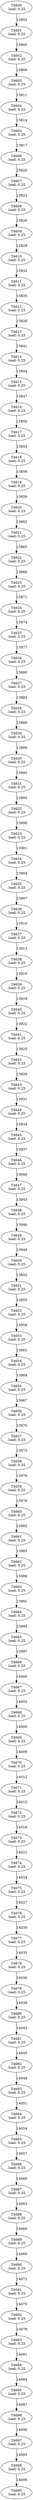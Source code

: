 digraph taskgraph {
	T4600 [label= "T4600\n load: 0.25"];
	T4601 [label= "T4601\n load: 0.25"];
	T4600 -> T4601[label=13802];
	T4602 [label= "T4602\n load: 0.25"];
	T4601 -> T4602[label=13805];
	T4603 [label= "T4603\n load: 0.25"];
	T4602 -> T4603[label=13808];
	T4604 [label= "T4604\n load: 0.25"];
	T4603 -> T4604[label=13811];
	T4605 [label= "T4605\n load: 0.25"];
	T4604 -> T4605[label=13814];
	T4606 [label= "T4606\n load: 0.25"];
	T4605 -> T4606[label=13817];
	T4607 [label= "T4607\n load: 0.25"];
	T4606 -> T4607[label=13820];
	T4608 [label= "T4608\n load: 0.25"];
	T4607 -> T4608[label=13823];
	T4609 [label= "T4609\n load: 0.25"];
	T4608 -> T4609[label=13826];
	T4610 [label= "T4610\n load: 0.25"];
	T4609 -> T4610[label=13829];
	T4611 [label= "T4611\n load: 0.25"];
	T4610 -> T4611[label=13832];
	T4612 [label= "T4612\n load: 0.25"];
	T4611 -> T4612[label=13835];
	T4613 [label= "T4613\n load: 0.25"];
	T4612 -> T4613[label=13838];
	T4614 [label= "T4614\n load: 0.25"];
	T4613 -> T4614[label=13841];
	T4615 [label= "T4615\n load: 0.25"];
	T4614 -> T4615[label=13844];
	T4616 [label= "T4616\n load: 0.25"];
	T4615 -> T4616[label=13847];
	T4617 [label= "T4617\n load: 0.25"];
	T4616 -> T4617[label=13850];
	T4618 [label= "T4618\n load: 0.25"];
	T4617 -> T4618[label=13853];
	T4619 [label= "T4619\n load: 0.25"];
	T4618 -> T4619[label=13856];
	T4620 [label= "T4620\n load: 0.25"];
	T4619 -> T4620[label=13859];
	T4621 [label= "T4621\n load: 0.25"];
	T4620 -> T4621[label=13862];
	T4622 [label= "T4622\n load: 0.25"];
	T4621 -> T4622[label=13865];
	T4623 [label= "T4623\n load: 0.25"];
	T4622 -> T4623[label=13868];
	T4624 [label= "T4624\n load: 0.25"];
	T4623 -> T4624[label=13871];
	T4625 [label= "T4625\n load: 0.25"];
	T4624 -> T4625[label=13874];
	T4626 [label= "T4626\n load: 0.25"];
	T4625 -> T4626[label=13877];
	T4627 [label= "T4627\n load: 0.25"];
	T4626 -> T4627[label=13880];
	T4628 [label= "T4628\n load: 0.25"];
	T4627 -> T4628[label=13883];
	T4629 [label= "T4629\n load: 0.25"];
	T4628 -> T4629[label=13886];
	T4630 [label= "T4630\n load: 0.25"];
	T4629 -> T4630[label=13889];
	T4631 [label= "T4631\n load: 0.25"];
	T4630 -> T4631[label=13892];
	T4632 [label= "T4632\n load: 0.25"];
	T4631 -> T4632[label=13895];
	T4633 [label= "T4633\n load: 0.25"];
	T4632 -> T4633[label=13898];
	T4634 [label= "T4634\n load: 0.25"];
	T4633 -> T4634[label=13901];
	T4635 [label= "T4635\n load: 0.25"];
	T4634 -> T4635[label=13904];
	T4636 [label= "T4636\n load: 0.25"];
	T4635 -> T4636[label=13907];
	T4637 [label= "T4637\n load: 0.25"];
	T4636 -> T4637[label=13910];
	T4638 [label= "T4638\n load: 0.25"];
	T4637 -> T4638[label=13913];
	T4639 [label= "T4639\n load: 0.25"];
	T4638 -> T4639[label=13916];
	T4640 [label= "T4640\n load: 0.25"];
	T4639 -> T4640[label=13919];
	T4641 [label= "T4641\n load: 0.25"];
	T4640 -> T4641[label=13922];
	T4642 [label= "T4642\n load: 0.25"];
	T4641 -> T4642[label=13925];
	T4643 [label= "T4643\n load: 0.25"];
	T4642 -> T4643[label=13928];
	T4644 [label= "T4644\n load: 0.25"];
	T4643 -> T4644[label=13931];
	T4645 [label= "T4645\n load: 0.25"];
	T4644 -> T4645[label=13934];
	T4646 [label= "T4646\n load: 0.25"];
	T4645 -> T4646[label=13937];
	T4647 [label= "T4647\n load: 0.25"];
	T4646 -> T4647[label=13940];
	T4648 [label= "T4648\n load: 0.25"];
	T4647 -> T4648[label=13943];
	T4649 [label= "T4649\n load: 0.25"];
	T4648 -> T4649[label=13946];
	T4650 [label= "T4650\n load: 0.25"];
	T4649 -> T4650[label=13949];
	T4651 [label= "T4651\n load: 0.25"];
	T4650 -> T4651[label=13952];
	T4652 [label= "T4652\n load: 0.25"];
	T4651 -> T4652[label=13955];
	T4653 [label= "T4653\n load: 0.25"];
	T4652 -> T4653[label=13958];
	T4654 [label= "T4654\n load: 0.25"];
	T4653 -> T4654[label=13961];
	T4655 [label= "T4655\n load: 0.25"];
	T4654 -> T4655[label=13964];
	T4656 [label= "T4656\n load: 0.25"];
	T4655 -> T4656[label=13967];
	T4657 [label= "T4657\n load: 0.25"];
	T4656 -> T4657[label=13970];
	T4658 [label= "T4658\n load: 0.25"];
	T4657 -> T4658[label=13973];
	T4659 [label= "T4659\n load: 0.25"];
	T4658 -> T4659[label=13976];
	T4660 [label= "T4660\n load: 0.25"];
	T4659 -> T4660[label=13979];
	T4661 [label= "T4661\n load: 0.25"];
	T4660 -> T4661[label=13982];
	T4662 [label= "T4662\n load: 0.25"];
	T4661 -> T4662[label=13985];
	T4663 [label= "T4663\n load: 0.25"];
	T4662 -> T4663[label=13988];
	T4664 [label= "T4664\n load: 0.25"];
	T4663 -> T4664[label=13991];
	T4665 [label= "T4665\n load: 0.25"];
	T4664 -> T4665[label=13994];
	T4666 [label= "T4666\n load: 0.25"];
	T4665 -> T4666[label=13997];
	T4667 [label= "T4667\n load: 0.25"];
	T4666 -> T4667[label=14000];
	T4668 [label= "T4668\n load: 0.25"];
	T4667 -> T4668[label=14003];
	T4669 [label= "T4669\n load: 0.25"];
	T4668 -> T4669[label=14006];
	T4670 [label= "T4670\n load: 0.25"];
	T4669 -> T4670[label=14009];
	T4671 [label= "T4671\n load: 0.25"];
	T4670 -> T4671[label=14012];
	T4672 [label= "T4672\n load: 0.25"];
	T4671 -> T4672[label=14015];
	T4673 [label= "T4673\n load: 0.25"];
	T4672 -> T4673[label=14018];
	T4674 [label= "T4674\n load: 0.25"];
	T4673 -> T4674[label=14021];
	T4675 [label= "T4675\n load: 0.25"];
	T4674 -> T4675[label=14024];
	T4676 [label= "T4676\n load: 0.25"];
	T4675 -> T4676[label=14027];
	T4677 [label= "T4677\n load: 0.25"];
	T4676 -> T4677[label=14030];
	T4678 [label= "T4678\n load: 0.25"];
	T4677 -> T4678[label=14033];
	T4679 [label= "T4679\n load: 0.25"];
	T4678 -> T4679[label=14036];
	T4680 [label= "T4680\n load: 0.25"];
	T4679 -> T4680[label=14039];
	T4681 [label= "T4681\n load: 0.25"];
	T4680 -> T4681[label=14042];
	T4682 [label= "T4682\n load: 0.25"];
	T4681 -> T4682[label=14045];
	T4683 [label= "T4683\n load: 0.25"];
	T4682 -> T4683[label=14048];
	T4684 [label= "T4684\n load: 0.25"];
	T4683 -> T4684[label=14051];
	T4685 [label= "T4685\n load: 0.25"];
	T4684 -> T4685[label=14054];
	T4686 [label= "T4686\n load: 0.25"];
	T4685 -> T4686[label=14057];
	T4687 [label= "T4687\n load: 0.25"];
	T4686 -> T4687[label=14060];
	T4688 [label= "T4688\n load: 0.25"];
	T4687 -> T4688[label=14063];
	T4689 [label= "T4689\n load: 0.25"];
	T4688 -> T4689[label=14066];
	T4690 [label= "T4690\n load: 0.25"];
	T4689 -> T4690[label=14069];
	T4691 [label= "T4691\n load: 0.25"];
	T4690 -> T4691[label=14072];
	T4692 [label= "T4692\n load: 0.25"];
	T4691 -> T4692[label=14075];
	T4693 [label= "T4693\n load: 0.25"];
	T4692 -> T4693[label=14078];
	T4694 [label= "T4694\n load: 0.25"];
	T4693 -> T4694[label=14081];
	T4695 [label= "T4695\n load: 0.25"];
	T4694 -> T4695[label=14084];
	T4696 [label= "T4696\n load: 0.25"];
	T4695 -> T4696[label=14087];
	T4697 [label= "T4697\n load: 0.25"];
	T4696 -> T4697[label=14090];
	T4698 [label= "T4698\n load: 0.25"];
	T4697 -> T4698[label=14093];
	T4699 [label= "T4699\n load: 0.25"];
	T4698 -> T4699[label=14096];
}